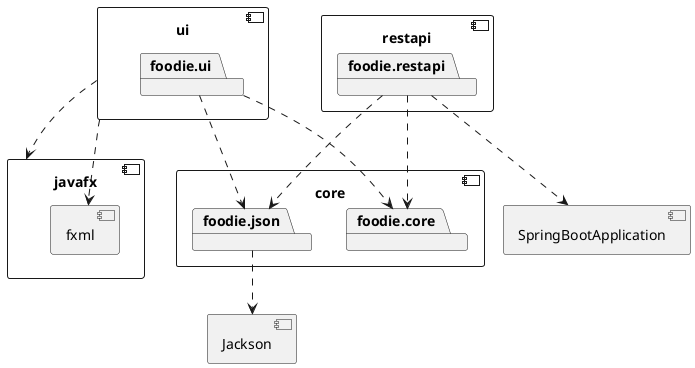 @startuml architecture

component core {
	package foodie.core
	package foodie.json
}

component Jackson {
}

foodie.json ..> Jackson

component ui {
	package foodie.ui
}

foodie.ui ..> foodie.core
foodie.ui ..> foodie.json

component javafx {
	component fxml {
	}
}

ui ..> javafx
ui ..> fxml

component restapi {
	package foodie.restapi
}

foodie.restapi ..> foodie.core
foodie.restapi ..> foodie.json

component SpringBootApplication {	
}

foodie.restapi ..> SpringBootApplication


@enduml
